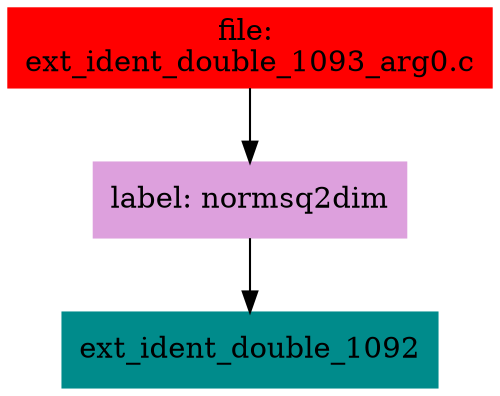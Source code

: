 digraph G {
node [shape=box]

0 [label="file: 
ext_ident_double_1093_arg0.c",color=red, style=filled]
1 [label="label: normsq2dim",color=plum, style=filled]
0 -> 1
2 [label="ext_ident_double_1092",color=cyan4, style=filled]
1 -> 2


}

